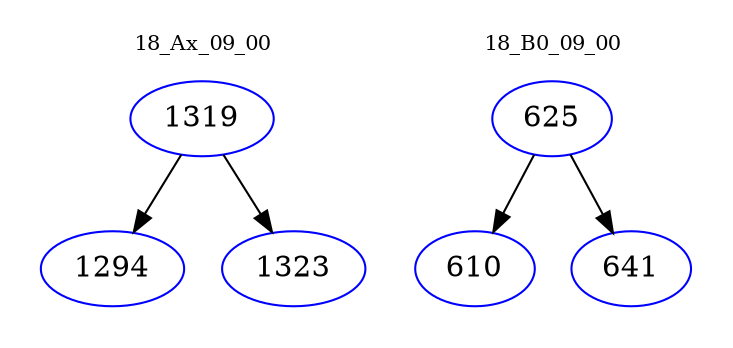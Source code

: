 digraph{
subgraph cluster_0 {
color = white
label = "18_Ax_09_00";
fontsize=10;
T0_1319 [label="1319", color="blue"]
T0_1319 -> T0_1294 [color="black"]
T0_1294 [label="1294", color="blue"]
T0_1319 -> T0_1323 [color="black"]
T0_1323 [label="1323", color="blue"]
}
subgraph cluster_1 {
color = white
label = "18_B0_09_00";
fontsize=10;
T1_625 [label="625", color="blue"]
T1_625 -> T1_610 [color="black"]
T1_610 [label="610", color="blue"]
T1_625 -> T1_641 [color="black"]
T1_641 [label="641", color="blue"]
}
}
